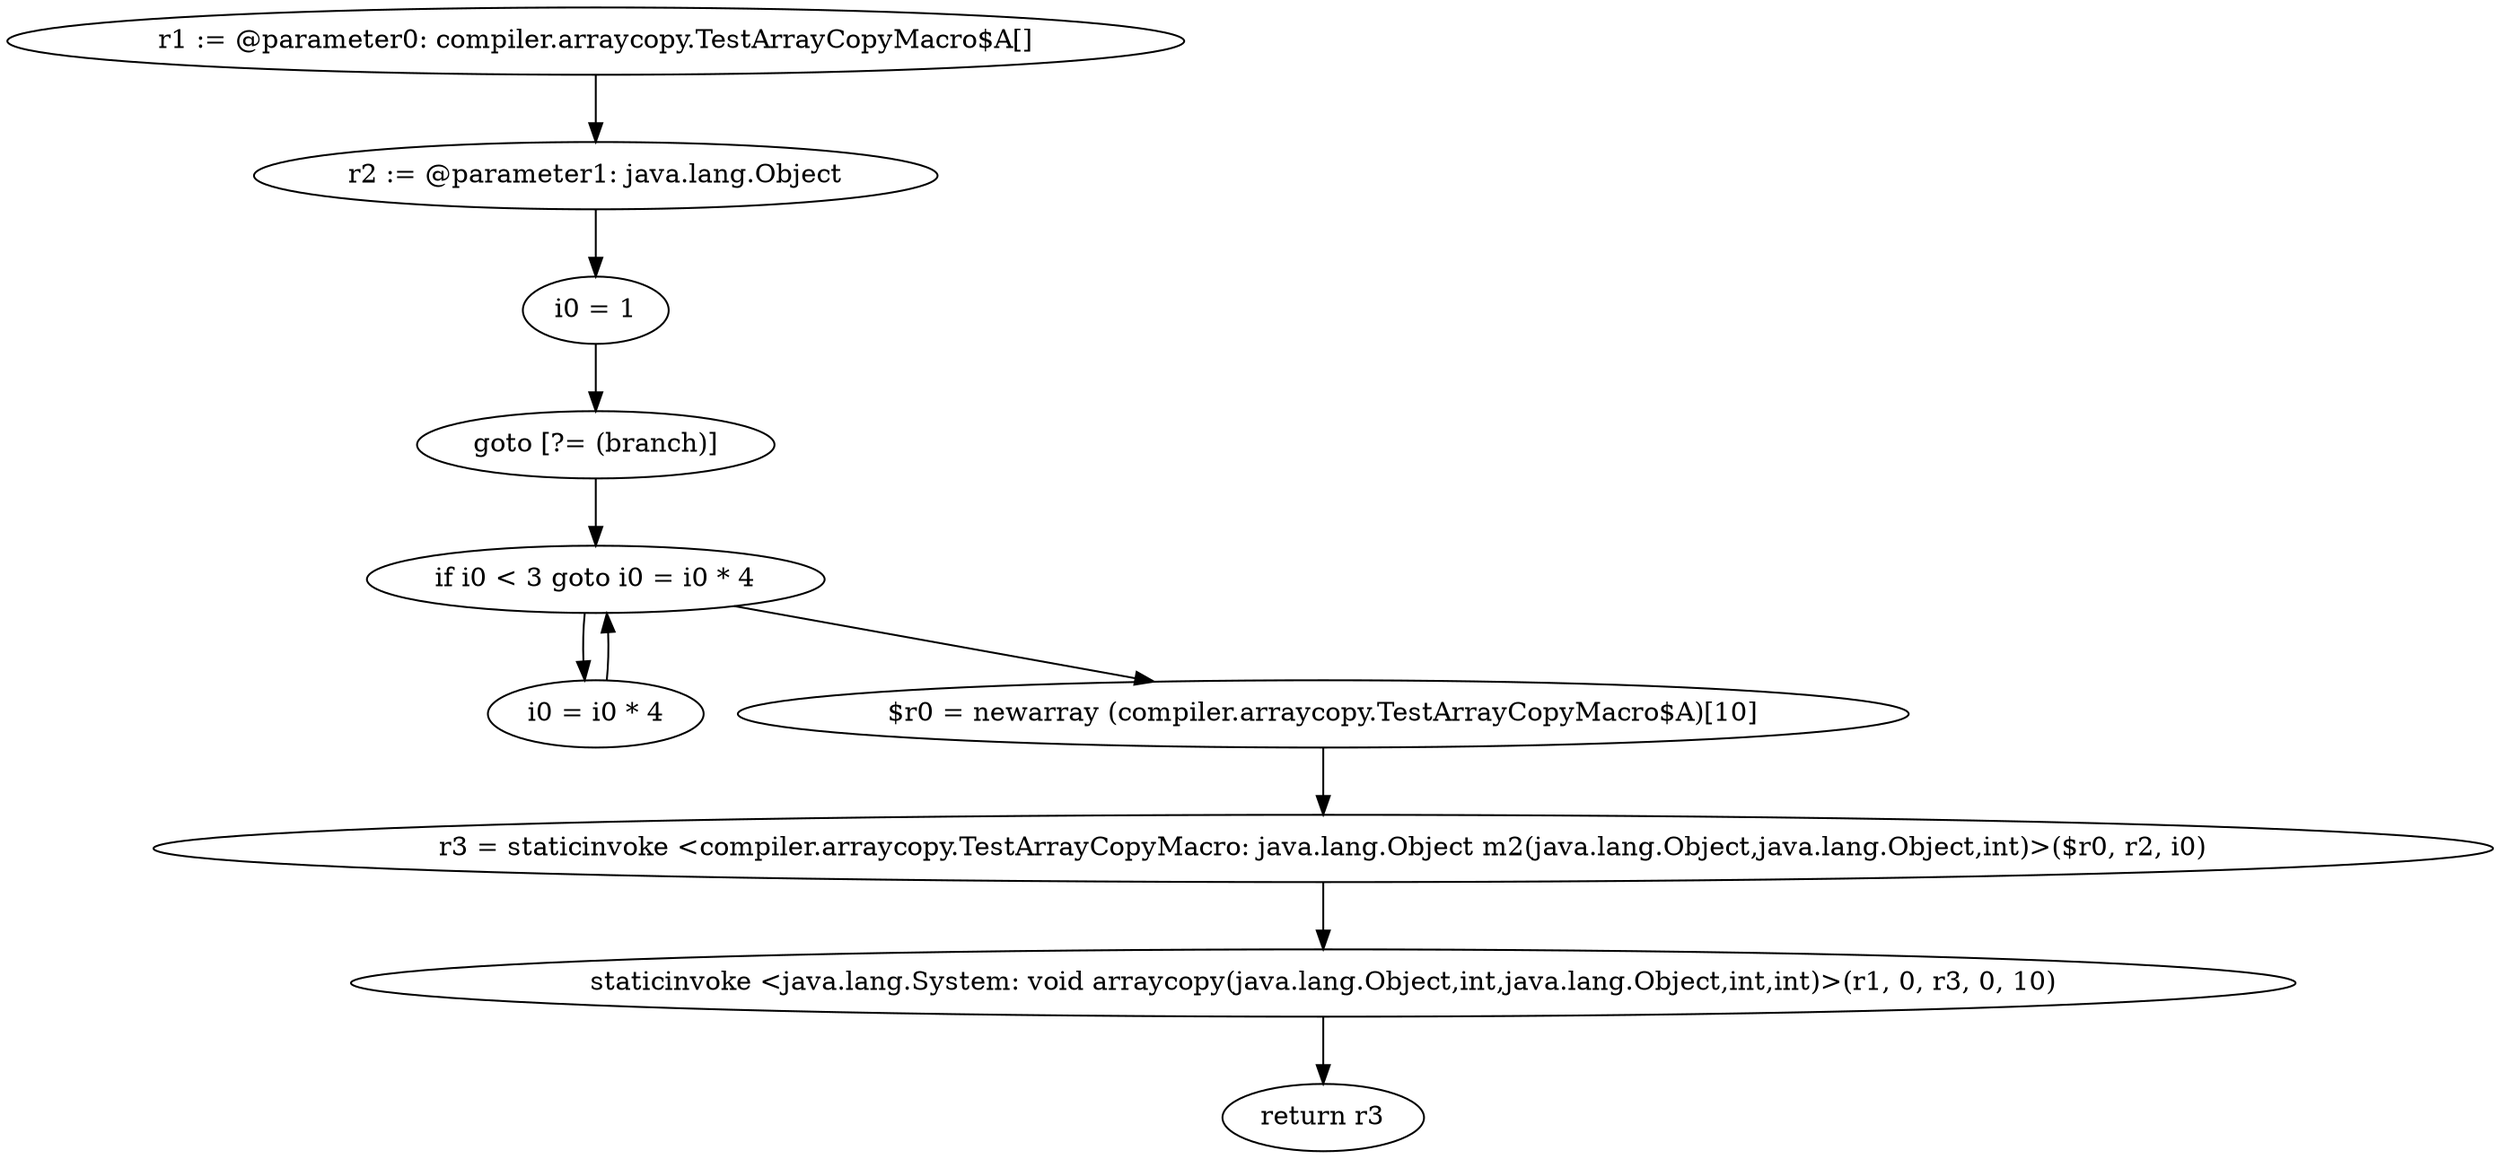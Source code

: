 digraph "unitGraph" {
    "r1 := @parameter0: compiler.arraycopy.TestArrayCopyMacro$A[]"
    "r2 := @parameter1: java.lang.Object"
    "i0 = 1"
    "goto [?= (branch)]"
    "i0 = i0 * 4"
    "if i0 < 3 goto i0 = i0 * 4"
    "$r0 = newarray (compiler.arraycopy.TestArrayCopyMacro$A)[10]"
    "r3 = staticinvoke <compiler.arraycopy.TestArrayCopyMacro: java.lang.Object m2(java.lang.Object,java.lang.Object,int)>($r0, r2, i0)"
    "staticinvoke <java.lang.System: void arraycopy(java.lang.Object,int,java.lang.Object,int,int)>(r1, 0, r3, 0, 10)"
    "return r3"
    "r1 := @parameter0: compiler.arraycopy.TestArrayCopyMacro$A[]"->"r2 := @parameter1: java.lang.Object";
    "r2 := @parameter1: java.lang.Object"->"i0 = 1";
    "i0 = 1"->"goto [?= (branch)]";
    "goto [?= (branch)]"->"if i0 < 3 goto i0 = i0 * 4";
    "i0 = i0 * 4"->"if i0 < 3 goto i0 = i0 * 4";
    "if i0 < 3 goto i0 = i0 * 4"->"$r0 = newarray (compiler.arraycopy.TestArrayCopyMacro$A)[10]";
    "if i0 < 3 goto i0 = i0 * 4"->"i0 = i0 * 4";
    "$r0 = newarray (compiler.arraycopy.TestArrayCopyMacro$A)[10]"->"r3 = staticinvoke <compiler.arraycopy.TestArrayCopyMacro: java.lang.Object m2(java.lang.Object,java.lang.Object,int)>($r0, r2, i0)";
    "r3 = staticinvoke <compiler.arraycopy.TestArrayCopyMacro: java.lang.Object m2(java.lang.Object,java.lang.Object,int)>($r0, r2, i0)"->"staticinvoke <java.lang.System: void arraycopy(java.lang.Object,int,java.lang.Object,int,int)>(r1, 0, r3, 0, 10)";
    "staticinvoke <java.lang.System: void arraycopy(java.lang.Object,int,java.lang.Object,int,int)>(r1, 0, r3, 0, 10)"->"return r3";
}
